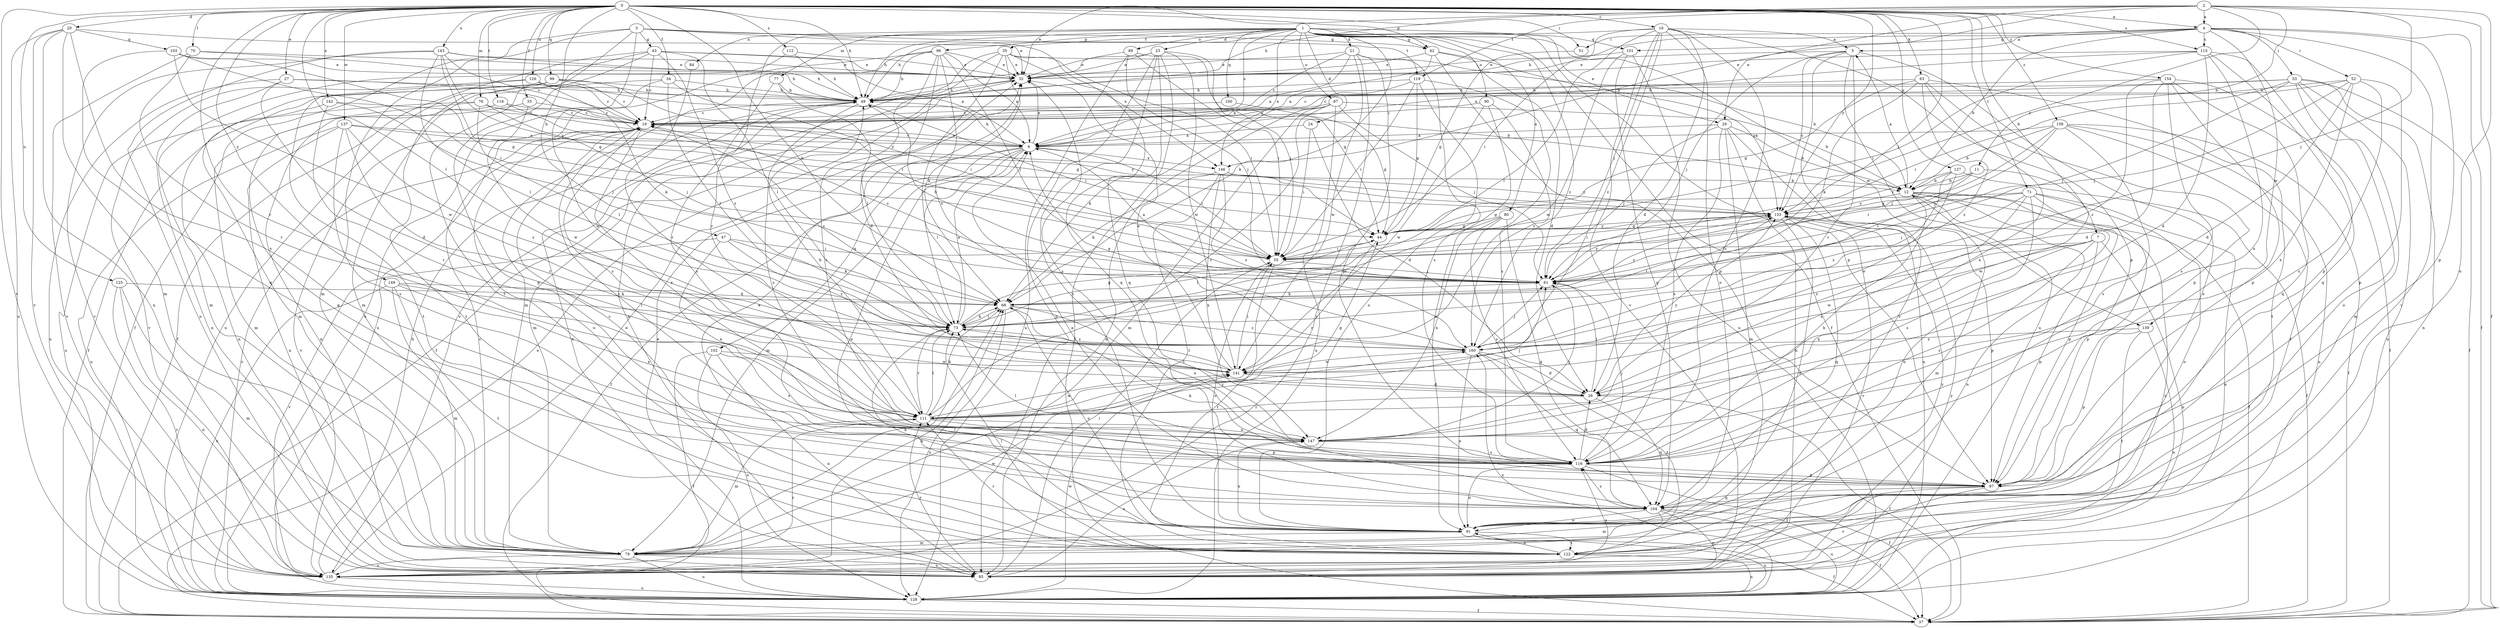 strict digraph  {
0;
1;
2;
3;
4;
5;
6;
7;
11;
12;
16;
19;
20;
21;
23;
24;
26;
27;
29;
32;
33;
34;
35;
37;
42;
43;
44;
47;
49;
51;
52;
53;
55;
61;
63;
68;
70;
71;
73;
76;
77;
79;
80;
84;
85;
87;
89;
90;
91;
96;
97;
99;
100;
101;
102;
103;
104;
111;
112;
115;
116;
118;
119;
122;
125;
126;
127;
128;
135;
137;
139;
141;
142;
143;
146;
147;
149;
153;
154;
158;
160;
0 -> 4  [label=a];
0 -> 7  [label=b];
0 -> 16  [label=c];
0 -> 20  [label=d];
0 -> 27  [label=e];
0 -> 33  [label=f];
0 -> 34  [label=f];
0 -> 42  [label=g];
0 -> 47  [label=h];
0 -> 49  [label=h];
0 -> 51  [label=i];
0 -> 61  [label=j];
0 -> 63  [label=k];
0 -> 68  [label=k];
0 -> 70  [label=l];
0 -> 71  [label=l];
0 -> 73  [label=l];
0 -> 76  [label=m];
0 -> 99  [label=q];
0 -> 111  [label=r];
0 -> 112  [label=s];
0 -> 115  [label=s];
0 -> 118  [label=t];
0 -> 125  [label=u];
0 -> 126  [label=u];
0 -> 127  [label=u];
0 -> 135  [label=v];
0 -> 137  [label=w];
0 -> 142  [label=x];
0 -> 143  [label=x];
0 -> 149  [label=y];
0 -> 153  [label=y];
0 -> 154  [label=z];
0 -> 158  [label=z];
1 -> 19  [label=c];
1 -> 21  [label=d];
1 -> 23  [label=d];
1 -> 24  [label=d];
1 -> 29  [label=e];
1 -> 35  [label=f];
1 -> 37  [label=f];
1 -> 42  [label=g];
1 -> 49  [label=h];
1 -> 68  [label=k];
1 -> 77  [label=m];
1 -> 80  [label=n];
1 -> 84  [label=n];
1 -> 87  [label=o];
1 -> 89  [label=o];
1 -> 90  [label=o];
1 -> 96  [label=p];
1 -> 97  [label=p];
1 -> 100  [label=q];
1 -> 101  [label=q];
1 -> 111  [label=r];
1 -> 139  [label=w];
1 -> 146  [label=x];
1 -> 160  [label=z];
2 -> 4  [label=a];
2 -> 11  [label=b];
2 -> 29  [label=e];
2 -> 32  [label=e];
2 -> 37  [label=f];
2 -> 49  [label=h];
2 -> 61  [label=j];
2 -> 91  [label=o];
2 -> 119  [label=t];
2 -> 146  [label=x];
2 -> 153  [label=y];
3 -> 37  [label=f];
3 -> 42  [label=g];
3 -> 43  [label=g];
3 -> 79  [label=m];
3 -> 119  [label=t];
3 -> 122  [label=t];
3 -> 128  [label=u];
3 -> 146  [label=x];
4 -> 5  [label=a];
4 -> 12  [label=b];
4 -> 37  [label=f];
4 -> 49  [label=h];
4 -> 51  [label=i];
4 -> 52  [label=i];
4 -> 53  [label=i];
4 -> 97  [label=p];
4 -> 101  [label=q];
4 -> 115  [label=s];
4 -> 135  [label=v];
4 -> 139  [label=w];
5 -> 32  [label=e];
5 -> 61  [label=j];
5 -> 91  [label=o];
5 -> 111  [label=r];
5 -> 128  [label=u];
5 -> 135  [label=v];
5 -> 153  [label=y];
6 -> 19  [label=c];
6 -> 32  [label=e];
6 -> 37  [label=f];
6 -> 49  [label=h];
6 -> 55  [label=i];
6 -> 73  [label=l];
6 -> 79  [label=m];
6 -> 91  [label=o];
6 -> 102  [label=q];
6 -> 146  [label=x];
7 -> 55  [label=i];
7 -> 85  [label=n];
7 -> 97  [label=p];
7 -> 116  [label=s];
7 -> 141  [label=w];
7 -> 147  [label=x];
7 -> 160  [label=z];
11 -> 12  [label=b];
11 -> 44  [label=g];
11 -> 55  [label=i];
11 -> 141  [label=w];
12 -> 5  [label=a];
12 -> 37  [label=f];
12 -> 79  [label=m];
12 -> 85  [label=n];
12 -> 91  [label=o];
12 -> 97  [label=p];
12 -> 128  [label=u];
12 -> 153  [label=y];
16 -> 5  [label=a];
16 -> 26  [label=d];
16 -> 49  [label=h];
16 -> 55  [label=i];
16 -> 61  [label=j];
16 -> 73  [label=l];
16 -> 91  [label=o];
16 -> 97  [label=p];
16 -> 116  [label=s];
16 -> 135  [label=v];
16 -> 160  [label=z];
19 -> 6  [label=a];
19 -> 91  [label=o];
19 -> 116  [label=s];
19 -> 135  [label=v];
19 -> 147  [label=x];
20 -> 32  [label=e];
20 -> 79  [label=m];
20 -> 85  [label=n];
20 -> 103  [label=q];
20 -> 116  [label=s];
20 -> 128  [label=u];
20 -> 135  [label=v];
21 -> 6  [label=a];
21 -> 19  [label=c];
21 -> 32  [label=e];
21 -> 97  [label=p];
21 -> 116  [label=s];
21 -> 135  [label=v];
21 -> 141  [label=w];
23 -> 32  [label=e];
23 -> 37  [label=f];
23 -> 49  [label=h];
23 -> 55  [label=i];
23 -> 85  [label=n];
23 -> 91  [label=o];
23 -> 104  [label=q];
23 -> 141  [label=w];
24 -> 6  [label=a];
24 -> 26  [label=d];
24 -> 55  [label=i];
26 -> 37  [label=f];
26 -> 61  [label=j];
26 -> 104  [label=q];
26 -> 111  [label=r];
26 -> 153  [label=y];
27 -> 26  [label=d];
27 -> 49  [label=h];
27 -> 85  [label=n];
27 -> 128  [label=u];
27 -> 153  [label=y];
29 -> 6  [label=a];
29 -> 12  [label=b];
29 -> 61  [label=j];
29 -> 79  [label=m];
29 -> 85  [label=n];
29 -> 116  [label=s];
29 -> 128  [label=u];
32 -> 37  [label=f];
32 -> 49  [label=h];
32 -> 116  [label=s];
33 -> 19  [label=c];
33 -> 85  [label=n];
33 -> 141  [label=w];
34 -> 49  [label=h];
34 -> 55  [label=i];
34 -> 73  [label=l];
34 -> 97  [label=p];
34 -> 141  [label=w];
35 -> 12  [label=b];
35 -> 32  [label=e];
35 -> 55  [label=i];
35 -> 68  [label=k];
35 -> 73  [label=l];
35 -> 85  [label=n];
35 -> 104  [label=q];
35 -> 135  [label=v];
37 -> 32  [label=e];
42 -> 6  [label=a];
42 -> 26  [label=d];
42 -> 32  [label=e];
42 -> 97  [label=p];
42 -> 153  [label=y];
43 -> 6  [label=a];
43 -> 19  [label=c];
43 -> 32  [label=e];
43 -> 37  [label=f];
43 -> 73  [label=l];
43 -> 79  [label=m];
43 -> 128  [label=u];
43 -> 160  [label=z];
44 -> 55  [label=i];
44 -> 73  [label=l];
44 -> 111  [label=r];
44 -> 153  [label=y];
47 -> 55  [label=i];
47 -> 68  [label=k];
47 -> 135  [label=v];
47 -> 147  [label=x];
47 -> 160  [label=z];
49 -> 19  [label=c];
49 -> 55  [label=i];
49 -> 79  [label=m];
49 -> 85  [label=n];
49 -> 116  [label=s];
51 -> 44  [label=g];
52 -> 19  [label=c];
52 -> 26  [label=d];
52 -> 49  [label=h];
52 -> 61  [label=j];
52 -> 97  [label=p];
52 -> 116  [label=s];
52 -> 147  [label=x];
53 -> 19  [label=c];
53 -> 37  [label=f];
53 -> 49  [label=h];
53 -> 55  [label=i];
53 -> 61  [label=j];
53 -> 79  [label=m];
53 -> 85  [label=n];
53 -> 91  [label=o];
53 -> 128  [label=u];
55 -> 61  [label=j];
55 -> 91  [label=o];
55 -> 122  [label=t];
61 -> 6  [label=a];
61 -> 19  [label=c];
61 -> 49  [label=h];
61 -> 68  [label=k];
61 -> 153  [label=y];
63 -> 44  [label=g];
63 -> 49  [label=h];
63 -> 68  [label=k];
63 -> 97  [label=p];
63 -> 122  [label=t];
63 -> 147  [label=x];
63 -> 160  [label=z];
68 -> 73  [label=l];
68 -> 91  [label=o];
68 -> 128  [label=u];
68 -> 147  [label=x];
68 -> 153  [label=y];
68 -> 160  [label=z];
70 -> 32  [label=e];
70 -> 49  [label=h];
70 -> 111  [label=r];
70 -> 135  [label=v];
71 -> 44  [label=g];
71 -> 61  [label=j];
71 -> 85  [label=n];
71 -> 91  [label=o];
71 -> 97  [label=p];
71 -> 116  [label=s];
71 -> 147  [label=x];
71 -> 153  [label=y];
73 -> 6  [label=a];
73 -> 19  [label=c];
73 -> 44  [label=g];
73 -> 68  [label=k];
73 -> 111  [label=r];
73 -> 160  [label=z];
76 -> 6  [label=a];
76 -> 19  [label=c];
76 -> 61  [label=j];
76 -> 73  [label=l];
76 -> 104  [label=q];
76 -> 128  [label=u];
77 -> 49  [label=h];
77 -> 73  [label=l];
77 -> 116  [label=s];
79 -> 19  [label=c];
79 -> 68  [label=k];
79 -> 85  [label=n];
79 -> 128  [label=u];
79 -> 135  [label=v];
79 -> 141  [label=w];
80 -> 44  [label=g];
80 -> 73  [label=l];
80 -> 104  [label=q];
80 -> 116  [label=s];
80 -> 147  [label=x];
84 -> 111  [label=r];
85 -> 55  [label=i];
85 -> 111  [label=r];
85 -> 116  [label=s];
85 -> 147  [label=x];
85 -> 153  [label=y];
87 -> 12  [label=b];
87 -> 19  [label=c];
87 -> 61  [label=j];
87 -> 68  [label=k];
87 -> 79  [label=m];
87 -> 85  [label=n];
87 -> 111  [label=r];
87 -> 128  [label=u];
89 -> 32  [label=e];
89 -> 44  [label=g];
89 -> 55  [label=i];
89 -> 61  [label=j];
89 -> 128  [label=u];
90 -> 19  [label=c];
90 -> 91  [label=o];
90 -> 141  [label=w];
90 -> 160  [label=z];
91 -> 32  [label=e];
91 -> 37  [label=f];
91 -> 73  [label=l];
91 -> 79  [label=m];
91 -> 122  [label=t];
91 -> 128  [label=u];
91 -> 147  [label=x];
96 -> 6  [label=a];
96 -> 26  [label=d];
96 -> 32  [label=e];
96 -> 49  [label=h];
96 -> 61  [label=j];
96 -> 79  [label=m];
96 -> 116  [label=s];
96 -> 128  [label=u];
96 -> 160  [label=z];
97 -> 68  [label=k];
97 -> 104  [label=q];
97 -> 122  [label=t];
97 -> 135  [label=v];
99 -> 19  [label=c];
99 -> 37  [label=f];
99 -> 49  [label=h];
99 -> 55  [label=i];
99 -> 79  [label=m];
99 -> 122  [label=t];
100 -> 19  [label=c];
100 -> 44  [label=g];
101 -> 32  [label=e];
101 -> 104  [label=q];
101 -> 128  [label=u];
101 -> 141  [label=w];
102 -> 37  [label=f];
102 -> 85  [label=n];
102 -> 128  [label=u];
102 -> 141  [label=w];
102 -> 147  [label=x];
103 -> 32  [label=e];
103 -> 44  [label=g];
103 -> 55  [label=i];
103 -> 104  [label=q];
103 -> 141  [label=w];
104 -> 6  [label=a];
104 -> 19  [label=c];
104 -> 37  [label=f];
104 -> 79  [label=m];
104 -> 85  [label=n];
104 -> 91  [label=o];
104 -> 116  [label=s];
104 -> 128  [label=u];
111 -> 19  [label=c];
111 -> 44  [label=g];
111 -> 49  [label=h];
111 -> 61  [label=j];
111 -> 68  [label=k];
111 -> 73  [label=l];
111 -> 79  [label=m];
111 -> 97  [label=p];
111 -> 141  [label=w];
111 -> 147  [label=x];
111 -> 160  [label=z];
112 -> 32  [label=e];
112 -> 49  [label=h];
112 -> 79  [label=m];
115 -> 6  [label=a];
115 -> 26  [label=d];
115 -> 32  [label=e];
115 -> 55  [label=i];
115 -> 97  [label=p];
115 -> 104  [label=q];
115 -> 147  [label=x];
116 -> 12  [label=b];
116 -> 26  [label=d];
116 -> 37  [label=f];
116 -> 61  [label=j];
116 -> 73  [label=l];
116 -> 91  [label=o];
116 -> 97  [label=p];
118 -> 19  [label=c];
118 -> 44  [label=g];
118 -> 79  [label=m];
119 -> 6  [label=a];
119 -> 44  [label=g];
119 -> 49  [label=h];
119 -> 55  [label=i];
119 -> 91  [label=o];
119 -> 116  [label=s];
122 -> 73  [label=l];
122 -> 91  [label=o];
122 -> 111  [label=r];
122 -> 128  [label=u];
122 -> 153  [label=y];
125 -> 68  [label=k];
125 -> 79  [label=m];
125 -> 85  [label=n];
125 -> 135  [label=v];
126 -> 12  [label=b];
126 -> 19  [label=c];
126 -> 49  [label=h];
126 -> 68  [label=k];
126 -> 122  [label=t];
126 -> 135  [label=v];
127 -> 12  [label=b];
127 -> 37  [label=f];
127 -> 141  [label=w];
127 -> 153  [label=y];
127 -> 160  [label=z];
128 -> 19  [label=c];
128 -> 32  [label=e];
128 -> 37  [label=f];
128 -> 141  [label=w];
128 -> 160  [label=z];
135 -> 32  [label=e];
135 -> 49  [label=h];
135 -> 68  [label=k];
135 -> 111  [label=r];
135 -> 128  [label=u];
137 -> 6  [label=a];
137 -> 85  [label=n];
137 -> 111  [label=r];
137 -> 116  [label=s];
137 -> 128  [label=u];
137 -> 153  [label=y];
137 -> 160  [label=z];
139 -> 85  [label=n];
139 -> 97  [label=p];
139 -> 122  [label=t];
139 -> 160  [label=z];
141 -> 26  [label=d];
141 -> 32  [label=e];
141 -> 55  [label=i];
141 -> 73  [label=l];
142 -> 19  [label=c];
142 -> 61  [label=j];
142 -> 85  [label=n];
142 -> 111  [label=r];
143 -> 19  [label=c];
143 -> 32  [label=e];
143 -> 44  [label=g];
143 -> 49  [label=h];
143 -> 73  [label=l];
143 -> 85  [label=n];
143 -> 135  [label=v];
143 -> 153  [label=y];
146 -> 12  [label=b];
146 -> 68  [label=k];
146 -> 122  [label=t];
146 -> 147  [label=x];
146 -> 153  [label=y];
146 -> 160  [label=z];
147 -> 61  [label=j];
147 -> 116  [label=s];
149 -> 68  [label=k];
149 -> 73  [label=l];
149 -> 79  [label=m];
149 -> 122  [label=t];
149 -> 128  [label=u];
149 -> 147  [label=x];
153 -> 44  [label=g];
153 -> 55  [label=i];
153 -> 73  [label=l];
153 -> 91  [label=o];
153 -> 97  [label=p];
153 -> 104  [label=q];
153 -> 135  [label=v];
154 -> 26  [label=d];
154 -> 37  [label=f];
154 -> 49  [label=h];
154 -> 97  [label=p];
154 -> 104  [label=q];
154 -> 116  [label=s];
154 -> 160  [label=z];
158 -> 6  [label=a];
158 -> 12  [label=b];
158 -> 37  [label=f];
158 -> 61  [label=j];
158 -> 73  [label=l];
158 -> 116  [label=s];
158 -> 122  [label=t];
158 -> 128  [label=u];
160 -> 6  [label=a];
160 -> 26  [label=d];
160 -> 61  [label=j];
160 -> 91  [label=o];
160 -> 104  [label=q];
160 -> 122  [label=t];
160 -> 141  [label=w];
}
